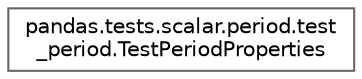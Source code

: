 digraph "Graphical Class Hierarchy"
{
 // LATEX_PDF_SIZE
  bgcolor="transparent";
  edge [fontname=Helvetica,fontsize=10,labelfontname=Helvetica,labelfontsize=10];
  node [fontname=Helvetica,fontsize=10,shape=box,height=0.2,width=0.4];
  rankdir="LR";
  Node0 [id="Node000000",label="pandas.tests.scalar.period.test\l_period.TestPeriodProperties",height=0.2,width=0.4,color="grey40", fillcolor="white", style="filled",URL="$df/d48/classpandas_1_1tests_1_1scalar_1_1period_1_1test__period_1_1TestPeriodProperties.html",tooltip=" "];
}

